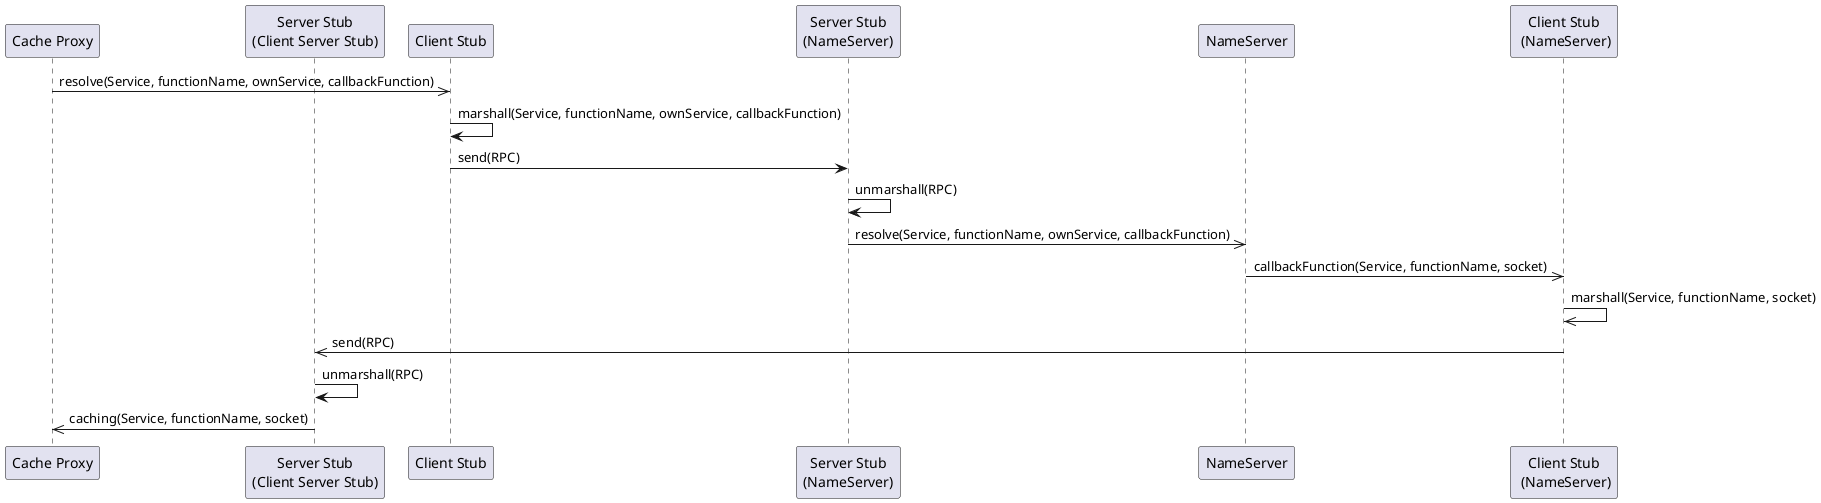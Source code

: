 @startuml

participant "Cache Proxy" as CP
participant "Server Stub\n(Client Server Stub)" as CsSerS
participant "Client Stub" as CS
participant "Server Stub\n(NameServer)" as SerS
participant "NameServer" as NaSer
participant "Client Stub\n (NameServer)" as CS_2


CP ->> CS: resolve(Service, functionName, ownService, callbackFunction)
CS -> CS: marshall(Service, functionName, ownService, callbackFunction)
CS -> SerS: send(RPC)
SerS -> SerS: unmarshall(RPC)
SerS ->> NaSer: resolve(Service, functionName, ownService, callbackFunction)
NaSer ->> CS_2: callbackFunction(Service, functionName, socket)
CS_2 ->> CS_2: marshall(Service, functionName, socket)
CS_2 ->> CsSerS: send(RPC)
CsSerS -> CsSerS: unmarshall(RPC)
CsSerS ->> CP: caching(Service, functionName, socket)

@enduml